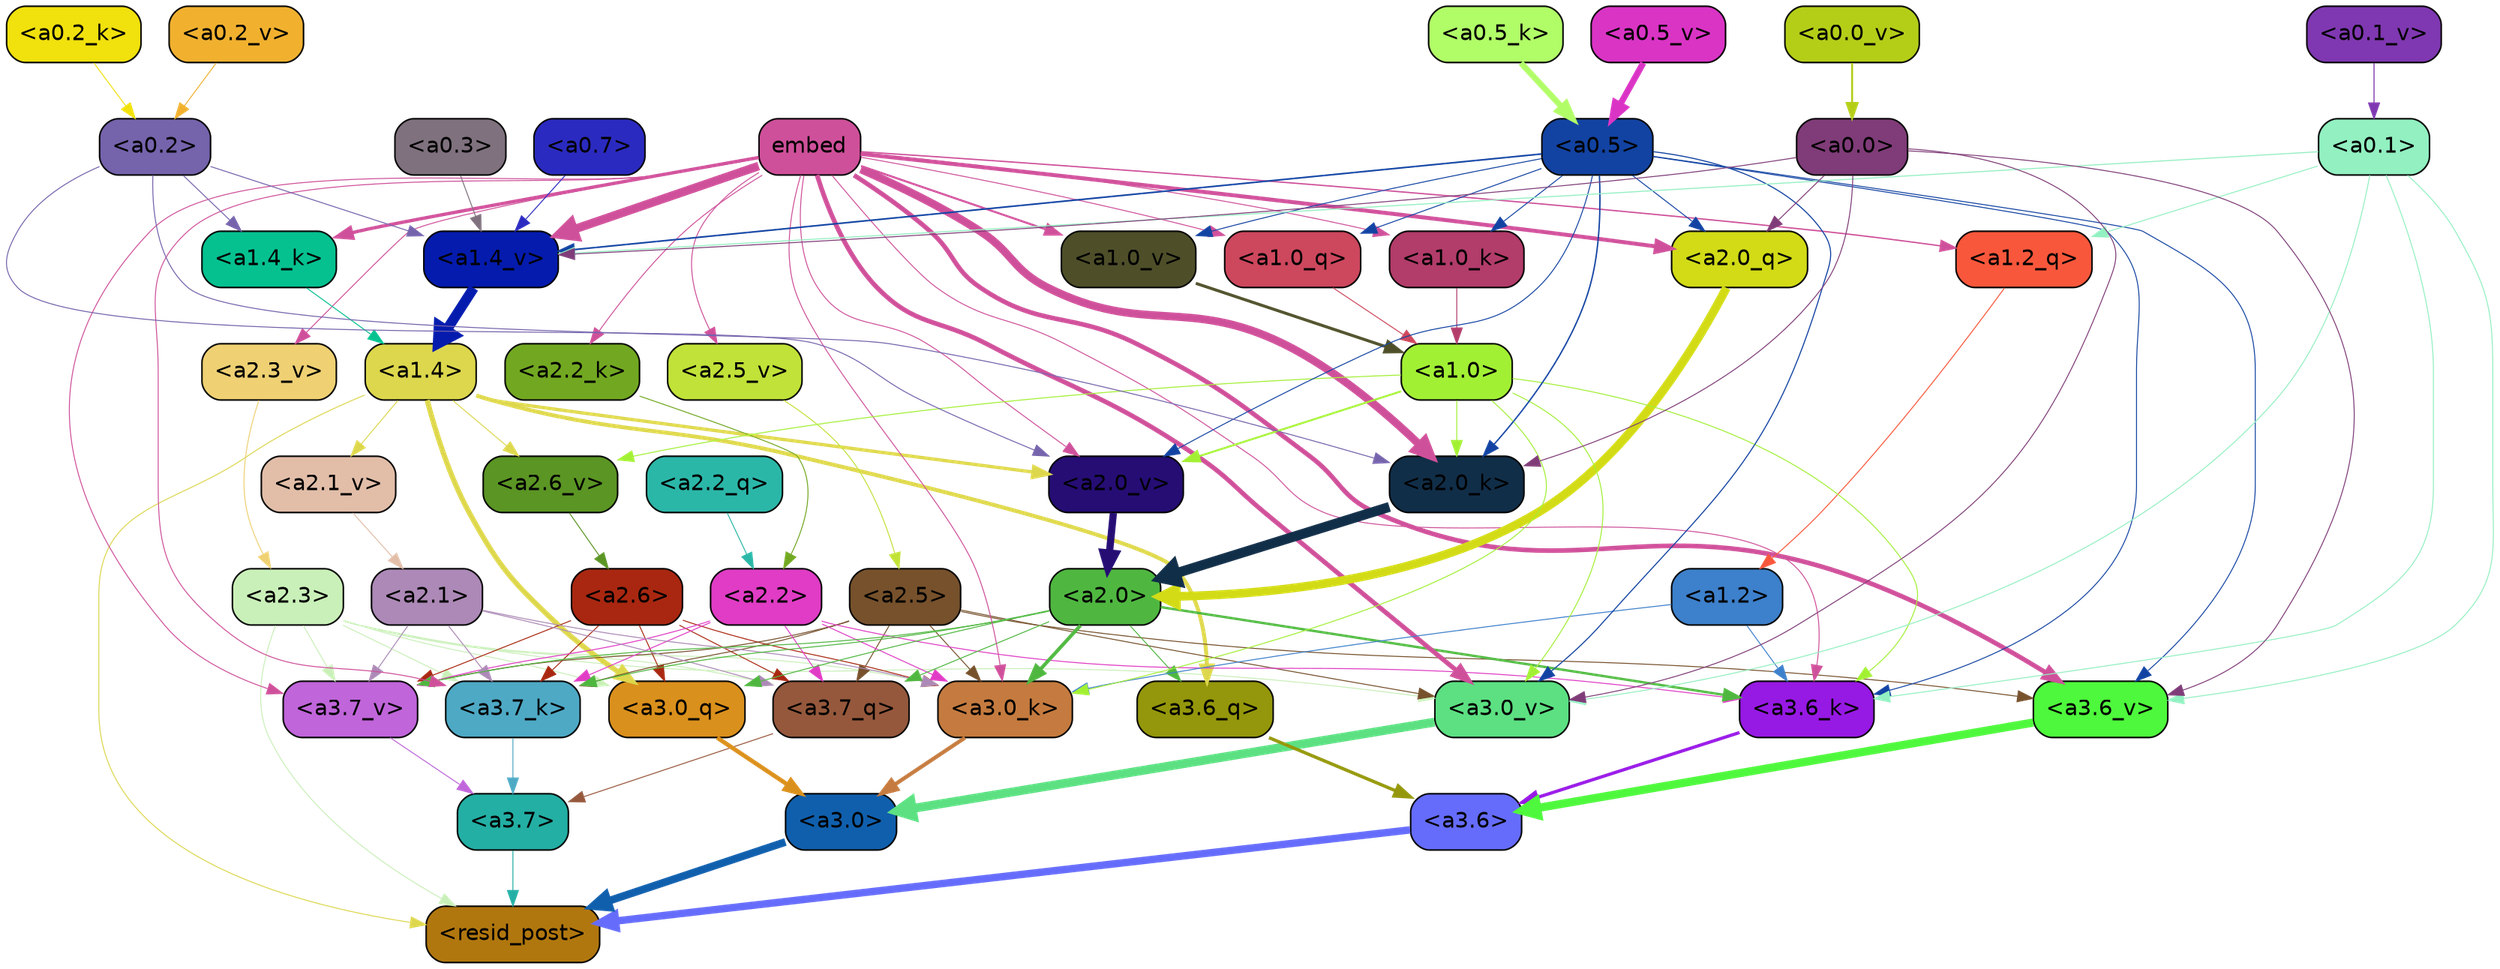 strict digraph "" {
	graph [bgcolor=transparent,
		layout=dot,
		overlap=false,
		splines=true
	];
	"<a3.7>"	[color=black,
		fillcolor="#23afa4",
		fontname=Helvetica,
		shape=box,
		style="filled, rounded"];
	"<resid_post>"	[color=black,
		fillcolor="#b1770f",
		fontname=Helvetica,
		shape=box,
		style="filled, rounded"];
	"<a3.7>" -> "<resid_post>"	[color="#23afa4",
		penwidth=0.6];
	"<a3.6>"	[color=black,
		fillcolor="#656cfb",
		fontname=Helvetica,
		shape=box,
		style="filled, rounded"];
	"<a3.6>" -> "<resid_post>"	[color="#656cfb",
		penwidth=4.753257989883423];
	"<a3.0>"	[color=black,
		fillcolor="#105fad",
		fontname=Helvetica,
		shape=box,
		style="filled, rounded"];
	"<a3.0>" -> "<resid_post>"	[color="#105fad",
		penwidth=4.90053927898407];
	"<a2.3>"	[color=black,
		fillcolor="#caf0b9",
		fontname=Helvetica,
		shape=box,
		style="filled, rounded"];
	"<a2.3>" -> "<resid_post>"	[color="#caf0b9",
		penwidth=0.6];
	"<a3.7_q>"	[color=black,
		fillcolor="#95583c",
		fontname=Helvetica,
		shape=box,
		style="filled, rounded"];
	"<a2.3>" -> "<a3.7_q>"	[color="#caf0b9",
		penwidth=0.6];
	"<a3.0_q>"	[color=black,
		fillcolor="#da901c",
		fontname=Helvetica,
		shape=box,
		style="filled, rounded"];
	"<a2.3>" -> "<a3.0_q>"	[color="#caf0b9",
		penwidth=0.6];
	"<a3.7_k>"	[color=black,
		fillcolor="#4ea9c5",
		fontname=Helvetica,
		shape=box,
		style="filled, rounded"];
	"<a2.3>" -> "<a3.7_k>"	[color="#caf0b9",
		penwidth=0.6];
	"<a3.0_k>"	[color=black,
		fillcolor="#c57b3f",
		fontname=Helvetica,
		shape=box,
		style="filled, rounded"];
	"<a2.3>" -> "<a3.0_k>"	[color="#caf0b9",
		penwidth=0.6];
	"<a3.7_v>"	[color=black,
		fillcolor="#c065da",
		fontname=Helvetica,
		shape=box,
		style="filled, rounded"];
	"<a2.3>" -> "<a3.7_v>"	[color="#caf0b9",
		penwidth=0.6];
	"<a3.0_v>"	[color=black,
		fillcolor="#5ce082",
		fontname=Helvetica,
		shape=box,
		style="filled, rounded"];
	"<a2.3>" -> "<a3.0_v>"	[color="#caf0b9",
		penwidth=0.6];
	"<a1.4>"	[color=black,
		fillcolor="#ddd74d",
		fontname=Helvetica,
		shape=box,
		style="filled, rounded"];
	"<a1.4>" -> "<resid_post>"	[color="#ddd74d",
		penwidth=0.6];
	"<a3.6_q>"	[color=black,
		fillcolor="#94970b",
		fontname=Helvetica,
		shape=box,
		style="filled, rounded"];
	"<a1.4>" -> "<a3.6_q>"	[color="#ddd74d",
		penwidth=2.5149343013763428];
	"<a1.4>" -> "<a3.0_q>"	[color="#ddd74d",
		penwidth=3.2760138511657715];
	"<a2.6_v>"	[color=black,
		fillcolor="#5b9524",
		fontname=Helvetica,
		shape=box,
		style="filled, rounded"];
	"<a1.4>" -> "<a2.6_v>"	[color="#ddd74d",
		penwidth=0.6];
	"<a2.1_v>"	[color=black,
		fillcolor="#e2bea9",
		fontname=Helvetica,
		shape=box,
		style="filled, rounded"];
	"<a1.4>" -> "<a2.1_v>"	[color="#ddd74d",
		penwidth=0.6];
	"<a2.0_v>"	[color=black,
		fillcolor="#250d74",
		fontname=Helvetica,
		shape=box,
		style="filled, rounded"];
	"<a1.4>" -> "<a2.0_v>"	[color="#ddd74d",
		penwidth=2.0870713144540787];
	"<a3.7_q>" -> "<a3.7>"	[color="#95583c",
		penwidth=0.6];
	"<a3.6_q>" -> "<a3.6>"	[color="#94970b",
		penwidth=2.091020345687866];
	"<a3.0_q>" -> "<a3.0>"	[color="#da901c",
		penwidth=2.7421876192092896];
	"<a3.7_k>" -> "<a3.7>"	[color="#4ea9c5",
		penwidth=0.6];
	"<a3.6_k>"	[color=black,
		fillcolor="#9719e4",
		fontname=Helvetica,
		shape=box,
		style="filled, rounded"];
	"<a3.6_k>" -> "<a3.6>"	[color="#9719e4",
		penwidth=2.048597991466522];
	"<a3.0_k>" -> "<a3.0>"	[color="#c57b3f",
		penwidth=2.476402521133423];
	"<a3.7_v>" -> "<a3.7>"	[color="#c065da",
		penwidth=0.6];
	"<a3.6_v>"	[color=black,
		fillcolor="#4ef83c",
		fontname=Helvetica,
		shape=box,
		style="filled, rounded"];
	"<a3.6_v>" -> "<a3.6>"	[color="#4ef83c",
		penwidth=5.2550448179244995];
	"<a3.0_v>" -> "<a3.0>"	[color="#5ce082",
		penwidth=5.652270674705505];
	"<a2.6>"	[color=black,
		fillcolor="#a92710",
		fontname=Helvetica,
		shape=box,
		style="filled, rounded"];
	"<a2.6>" -> "<a3.7_q>"	[color="#a92710",
		penwidth=0.6];
	"<a2.6>" -> "<a3.0_q>"	[color="#a92710",
		penwidth=0.6];
	"<a2.6>" -> "<a3.7_k>"	[color="#a92710",
		penwidth=0.6];
	"<a2.6>" -> "<a3.0_k>"	[color="#a92710",
		penwidth=0.6];
	"<a2.6>" -> "<a3.7_v>"	[color="#a92710",
		penwidth=0.6];
	"<a2.5>"	[color=black,
		fillcolor="#76512c",
		fontname=Helvetica,
		shape=box,
		style="filled, rounded"];
	"<a2.5>" -> "<a3.7_q>"	[color="#76512c",
		penwidth=0.6];
	"<a2.5>" -> "<a3.7_k>"	[color="#76512c",
		penwidth=0.6];
	"<a2.5>" -> "<a3.0_k>"	[color="#76512c",
		penwidth=0.6];
	"<a2.5>" -> "<a3.7_v>"	[color="#76512c",
		penwidth=0.6];
	"<a2.5>" -> "<a3.6_v>"	[color="#76512c",
		penwidth=0.6];
	"<a2.5>" -> "<a3.0_v>"	[color="#76512c",
		penwidth=0.6];
	"<a2.2>"	[color=black,
		fillcolor="#e03cc5",
		fontname=Helvetica,
		shape=box,
		style="filled, rounded"];
	"<a2.2>" -> "<a3.7_q>"	[color="#e03cc5",
		penwidth=0.6];
	"<a2.2>" -> "<a3.7_k>"	[color="#e03cc5",
		penwidth=0.6];
	"<a2.2>" -> "<a3.6_k>"	[color="#e03cc5",
		penwidth=0.6];
	"<a2.2>" -> "<a3.0_k>"	[color="#e03cc5",
		penwidth=0.6];
	"<a2.2>" -> "<a3.7_v>"	[color="#e03cc5",
		penwidth=0.6];
	"<a2.1>"	[color=black,
		fillcolor="#ac89b6",
		fontname=Helvetica,
		shape=box,
		style="filled, rounded"];
	"<a2.1>" -> "<a3.7_q>"	[color="#ac89b6",
		penwidth=0.6];
	"<a2.1>" -> "<a3.7_k>"	[color="#ac89b6",
		penwidth=0.6];
	"<a2.1>" -> "<a3.0_k>"	[color="#ac89b6",
		penwidth=0.6];
	"<a2.1>" -> "<a3.7_v>"	[color="#ac89b6",
		penwidth=0.6];
	"<a2.0>"	[color=black,
		fillcolor="#4fb740",
		fontname=Helvetica,
		shape=box,
		style="filled, rounded"];
	"<a2.0>" -> "<a3.7_q>"	[color="#4fb740",
		penwidth=0.6];
	"<a2.0>" -> "<a3.6_q>"	[color="#4fb740",
		penwidth=0.6];
	"<a2.0>" -> "<a3.0_q>"	[color="#4fb740",
		penwidth=0.6];
	"<a2.0>" -> "<a3.7_k>"	[color="#4fb740",
		penwidth=0.6];
	"<a2.0>" -> "<a3.6_k>"	[color="#4fb740",
		penwidth=1.5290023684501648];
	"<a2.0>" -> "<a3.0_k>"	[color="#4fb740",
		penwidth=2.2635570764541626];
	"<a2.0>" -> "<a3.7_v>"	[color="#4fb740",
		penwidth=0.6];
	embed	[color=black,
		fillcolor="#cf509a",
		fontname=Helvetica,
		shape=box,
		style="filled, rounded"];
	embed -> "<a3.7_k>"	[color="#cf509a",
		penwidth=0.6];
	embed -> "<a3.6_k>"	[color="#cf509a",
		penwidth=0.6];
	embed -> "<a3.0_k>"	[color="#cf509a",
		penwidth=0.6];
	embed -> "<a3.7_v>"	[color="#cf509a",
		penwidth=0.6];
	embed -> "<a3.6_v>"	[color="#cf509a",
		penwidth=2.9556376338005066];
	embed -> "<a3.0_v>"	[color="#cf509a",
		penwidth=2.972973108291626];
	"<a2.0_q>"	[color=black,
		fillcolor="#d2db16",
		fontname=Helvetica,
		shape=box,
		style="filled, rounded"];
	embed -> "<a2.0_q>"	[color="#cf509a",
		penwidth=2.522909115999937];
	"<a2.2_k>"	[color=black,
		fillcolor="#72a821",
		fontname=Helvetica,
		shape=box,
		style="filled, rounded"];
	embed -> "<a2.2_k>"	[color="#cf509a",
		penwidth=0.6];
	"<a2.0_k>"	[color=black,
		fillcolor="#112e48",
		fontname=Helvetica,
		shape=box,
		style="filled, rounded"];
	embed -> "<a2.0_k>"	[color="#cf509a",
		penwidth=5.094568967819214];
	"<a2.5_v>"	[color=black,
		fillcolor="#c1e238",
		fontname=Helvetica,
		shape=box,
		style="filled, rounded"];
	embed -> "<a2.5_v>"	[color="#cf509a",
		penwidth=0.6];
	"<a2.3_v>"	[color=black,
		fillcolor="#efd173",
		fontname=Helvetica,
		shape=box,
		style="filled, rounded"];
	embed -> "<a2.3_v>"	[color="#cf509a",
		penwidth=0.6];
	embed -> "<a2.0_v>"	[color="#cf509a",
		penwidth=0.6];
	"<a1.2_q>"	[color=black,
		fillcolor="#f9573b",
		fontname=Helvetica,
		shape=box,
		style="filled, rounded"];
	embed -> "<a1.2_q>"	[color="#cf509a",
		penwidth=0.8520002365112305];
	"<a1.0_q>"	[color=black,
		fillcolor="#cd475d",
		fontname=Helvetica,
		shape=box,
		style="filled, rounded"];
	embed -> "<a1.0_q>"	[color="#cf509a",
		penwidth=0.6];
	"<a1.4_k>"	[color=black,
		fillcolor="#05c190",
		fontname=Helvetica,
		shape=box,
		style="filled, rounded"];
	embed -> "<a1.4_k>"	[color="#cf509a",
		penwidth=2.115079402923584];
	"<a1.0_k>"	[color=black,
		fillcolor="#b23c6a",
		fontname=Helvetica,
		shape=box,
		style="filled, rounded"];
	embed -> "<a1.0_k>"	[color="#cf509a",
		penwidth=0.6];
	"<a1.4_v>"	[color=black,
		fillcolor="#051bad",
		fontname=Helvetica,
		shape=box,
		style="filled, rounded"];
	embed -> "<a1.4_v>"	[color="#cf509a",
		penwidth=5.504090070724487];
	"<a1.0_v>"	[color=black,
		fillcolor="#4e4f29",
		fontname=Helvetica,
		shape=box,
		style="filled, rounded"];
	embed -> "<a1.0_v>"	[color="#cf509a",
		penwidth=1.2935692071914673];
	"<a1.2>"	[color=black,
		fillcolor="#3d80cb",
		fontname=Helvetica,
		shape=box,
		style="filled, rounded"];
	"<a1.2>" -> "<a3.6_k>"	[color="#3d80cb",
		penwidth=0.6];
	"<a1.2>" -> "<a3.0_k>"	[color="#3d80cb",
		penwidth=0.6];
	"<a1.0>"	[color=black,
		fillcolor="#a2f034",
		fontname=Helvetica,
		shape=box,
		style="filled, rounded"];
	"<a1.0>" -> "<a3.6_k>"	[color="#a2f034",
		penwidth=0.6];
	"<a1.0>" -> "<a3.0_k>"	[color="#a2f034",
		penwidth=0.6];
	"<a1.0>" -> "<a3.0_v>"	[color="#a2f034",
		penwidth=0.6];
	"<a1.0>" -> "<a2.0_k>"	[color="#a2f034",
		penwidth=0.6];
	"<a1.0>" -> "<a2.6_v>"	[color="#a2f034",
		penwidth=0.6];
	"<a1.0>" -> "<a2.0_v>"	[color="#a2f034",
		penwidth=1.2152502536773682];
	"<a0.5>"	[color=black,
		fillcolor="#1243a2",
		fontname=Helvetica,
		shape=box,
		style="filled, rounded"];
	"<a0.5>" -> "<a3.6_k>"	[color="#1243a2",
		penwidth=0.6];
	"<a0.5>" -> "<a3.6_v>"	[color="#1243a2",
		penwidth=0.6];
	"<a0.5>" -> "<a3.0_v>"	[color="#1243a2",
		penwidth=0.6790935099124908];
	"<a0.5>" -> "<a2.0_q>"	[color="#1243a2",
		penwidth=0.6];
	"<a0.5>" -> "<a2.0_k>"	[color="#1243a2",
		penwidth=0.8835153579711914];
	"<a0.5>" -> "<a2.0_v>"	[color="#1243a2",
		penwidth=0.6];
	"<a0.5>" -> "<a1.0_q>"	[color="#1243a2",
		penwidth=0.6];
	"<a0.5>" -> "<a1.0_k>"	[color="#1243a2",
		penwidth=0.6];
	"<a0.5>" -> "<a1.4_v>"	[color="#1243a2",
		penwidth=1.022335171699524];
	"<a0.5>" -> "<a1.0_v>"	[color="#1243a2",
		penwidth=0.6];
	"<a0.1>"	[color=black,
		fillcolor="#92f0c1",
		fontname=Helvetica,
		shape=box,
		style="filled, rounded"];
	"<a0.1>" -> "<a3.6_k>"	[color="#92f0c1",
		penwidth=0.6];
	"<a0.1>" -> "<a3.6_v>"	[color="#92f0c1",
		penwidth=0.6];
	"<a0.1>" -> "<a3.0_v>"	[color="#92f0c1",
		penwidth=0.6];
	"<a0.1>" -> "<a1.2_q>"	[color="#92f0c1",
		penwidth=0.6];
	"<a0.1>" -> "<a1.4_v>"	[color="#92f0c1",
		penwidth=0.6438122987747192];
	"<a0.0>"	[color=black,
		fillcolor="#7f3c78",
		fontname=Helvetica,
		shape=box,
		style="filled, rounded"];
	"<a0.0>" -> "<a3.6_v>"	[color="#7f3c78",
		penwidth=0.6];
	"<a0.0>" -> "<a3.0_v>"	[color="#7f3c78",
		penwidth=0.6];
	"<a0.0>" -> "<a2.0_q>"	[color="#7f3c78",
		penwidth=0.6];
	"<a0.0>" -> "<a2.0_k>"	[color="#7f3c78",
		penwidth=0.6];
	"<a0.0>" -> "<a1.4_v>"	[color="#7f3c78",
		penwidth=0.6];
	"<a2.2_q>"	[color=black,
		fillcolor="#2bb7a8",
		fontname=Helvetica,
		shape=box,
		style="filled, rounded"];
	"<a2.2_q>" -> "<a2.2>"	[color="#2bb7a8",
		penwidth=0.6];
	"<a2.0_q>" -> "<a2.0>"	[color="#d2db16",
		penwidth=5.557696580886841];
	"<a2.2_k>" -> "<a2.2>"	[color="#72a821",
		penwidth=0.6];
	"<a2.0_k>" -> "<a2.0>"	[color="#112e48",
		penwidth=6.320472955703735];
	"<a2.6_v>" -> "<a2.6>"	[color="#5b9524",
		penwidth=0.6];
	"<a2.5_v>" -> "<a2.5>"	[color="#c1e238",
		penwidth=0.6];
	"<a2.3_v>" -> "<a2.3>"	[color="#efd173",
		penwidth=0.6];
	"<a2.1_v>" -> "<a2.1>"	[color="#e2bea9",
		penwidth=0.6];
	"<a2.0_v>" -> "<a2.0>"	[color="#250d74",
		penwidth=4.611755967140198];
	"<a0.2>"	[color=black,
		fillcolor="#7563ac",
		fontname=Helvetica,
		shape=box,
		style="filled, rounded"];
	"<a0.2>" -> "<a2.0_k>"	[color="#7563ac",
		penwidth=0.6];
	"<a0.2>" -> "<a2.0_v>"	[color="#7563ac",
		penwidth=0.6];
	"<a0.2>" -> "<a1.4_k>"	[color="#7563ac",
		penwidth=0.6];
	"<a0.2>" -> "<a1.4_v>"	[color="#7563ac",
		penwidth=0.6];
	"<a1.2_q>" -> "<a1.2>"	[color="#f9573b",
		penwidth=0.6145738363265991];
	"<a1.0_q>" -> "<a1.0>"	[color="#cd475d",
		penwidth=0.6];
	"<a1.4_k>" -> "<a1.4>"	[color="#05c190",
		penwidth=0.6];
	"<a1.0_k>" -> "<a1.0>"	[color="#b23c6a",
		penwidth=0.6];
	"<a1.4_v>" -> "<a1.4>"	[color="#051bad",
		penwidth=6.5241758823394775];
	"<a1.0_v>" -> "<a1.0>"	[color="#4e4f29",
		penwidth=1.8809151649475098];
	"<a0.7>"	[color=black,
		fillcolor="#2b2ac0",
		fontname=Helvetica,
		shape=box,
		style="filled, rounded"];
	"<a0.7>" -> "<a1.4_v>"	[color="#2b2ac0",
		penwidth=0.6];
	"<a0.3>"	[color=black,
		fillcolor="#7f717e",
		fontname=Helvetica,
		shape=box,
		style="filled, rounded"];
	"<a0.3>" -> "<a1.4_v>"	[color="#7f717e",
		penwidth=0.6];
	"<a0.5_k>"	[color=black,
		fillcolor="#b1fd68",
		fontname=Helvetica,
		shape=box,
		style="filled, rounded"];
	"<a0.5_k>" -> "<a0.5>"	[color="#b1fd68",
		penwidth=3.8599258065223694];
	"<a0.2_k>"	[color=black,
		fillcolor="#f1e10d",
		fontname=Helvetica,
		shape=box,
		style="filled, rounded"];
	"<a0.2_k>" -> "<a0.2>"	[color="#f1e10d",
		penwidth=0.6];
	"<a0.5_v>"	[color=black,
		fillcolor="#da34c5",
		fontname=Helvetica,
		shape=box,
		style="filled, rounded"];
	"<a0.5_v>" -> "<a0.5>"	[color="#da34c5",
		penwidth=4.0173709988594055];
	"<a0.2_v>"	[color=black,
		fillcolor="#f1b12f",
		fontname=Helvetica,
		shape=box,
		style="filled, rounded"];
	"<a0.2_v>" -> "<a0.2>"	[color="#f1b12f",
		penwidth=0.6];
	"<a0.1_v>"	[color=black,
		fillcolor="#7f38b1",
		fontname=Helvetica,
		shape=box,
		style="filled, rounded"];
	"<a0.1_v>" -> "<a0.1>"	[color="#7f38b1",
		penwidth=0.6690568923950195];
	"<a0.0_v>"	[color=black,
		fillcolor="#b4ce18",
		fontname=Helvetica,
		shape=box,
		style="filled, rounded"];
	"<a0.0_v>" -> "<a0.0>"	[color="#b4ce18",
		penwidth=1.2524418830871582];
}
